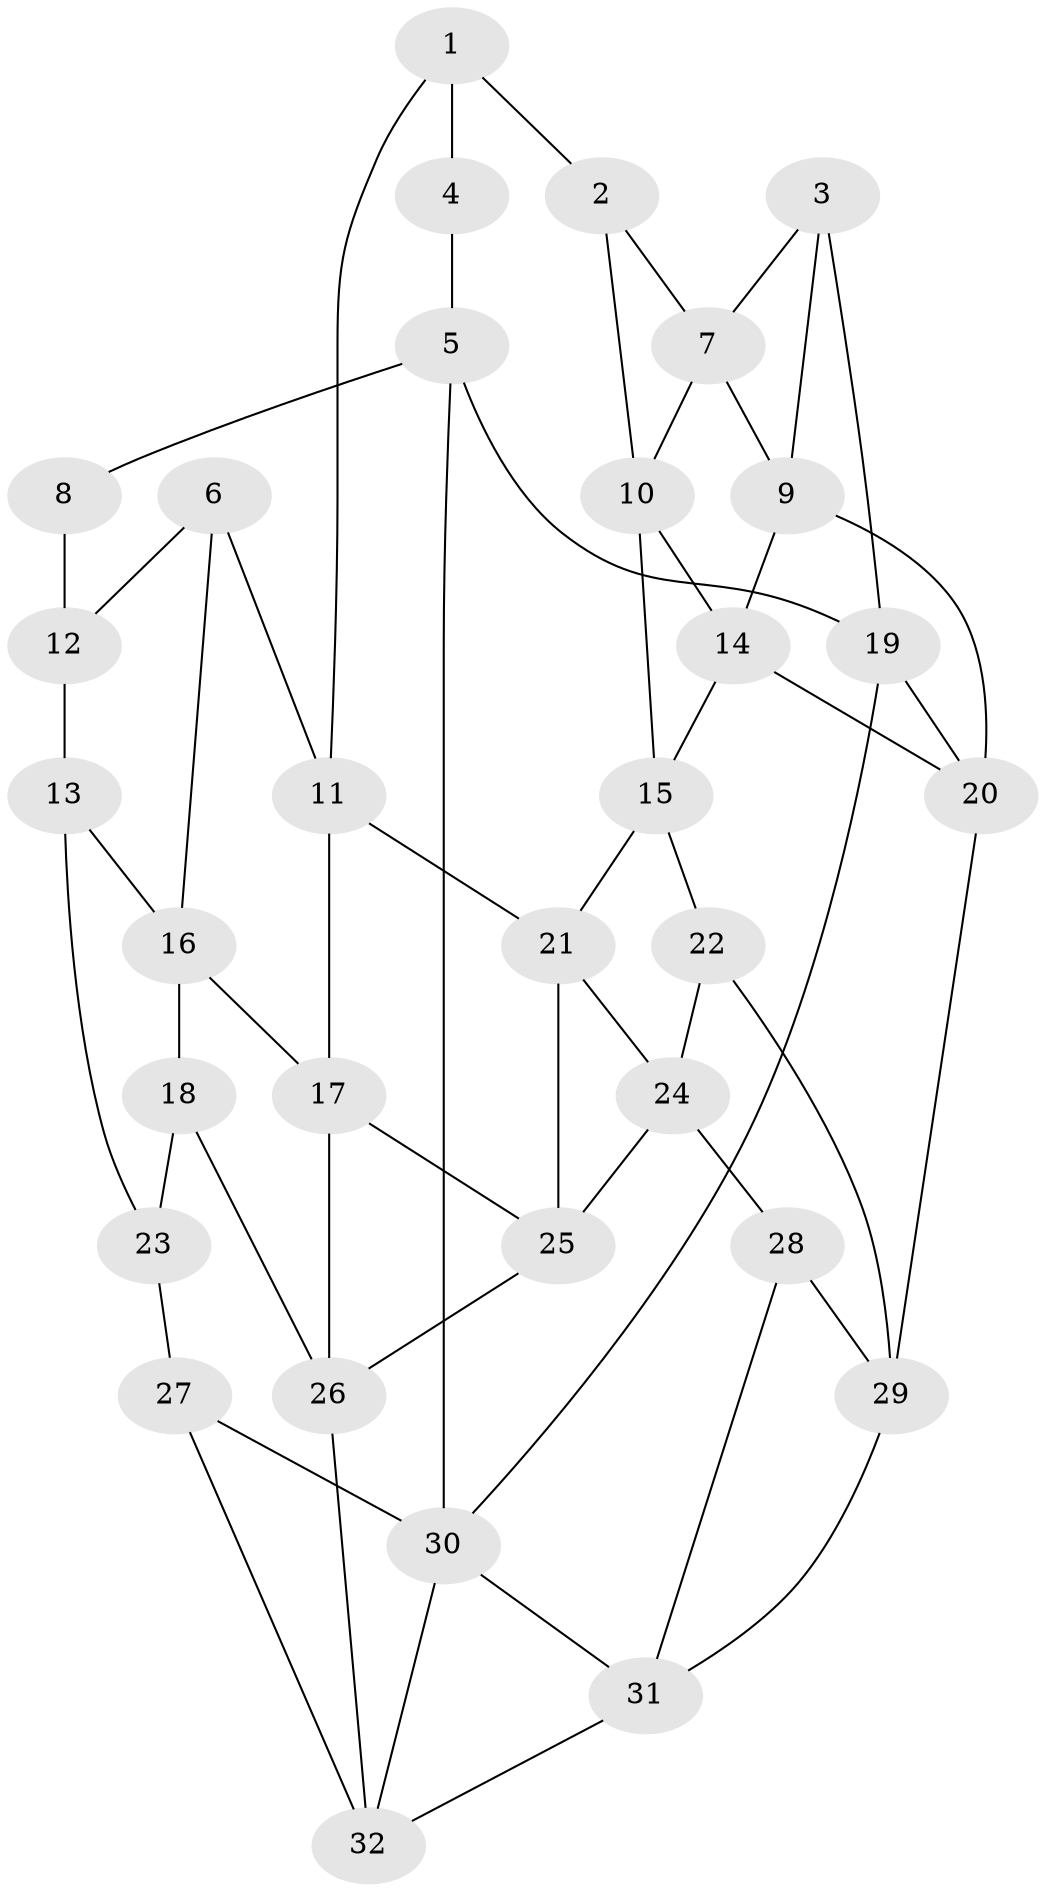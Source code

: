 // original degree distribution, {4: 0.234375, 5: 0.484375, 6: 0.234375, 3: 0.046875}
// Generated by graph-tools (version 1.1) at 2025/03/03/09/25 03:03:22]
// undirected, 32 vertices, 57 edges
graph export_dot {
graph [start="1"]
  node [color=gray90,style=filled];
  1;
  2;
  3;
  4;
  5;
  6;
  7;
  8;
  9;
  10;
  11;
  12;
  13;
  14;
  15;
  16;
  17;
  18;
  19;
  20;
  21;
  22;
  23;
  24;
  25;
  26;
  27;
  28;
  29;
  30;
  31;
  32;
  1 -- 2 [weight=1.0];
  1 -- 4 [weight=1.0];
  1 -- 11 [weight=1.0];
  2 -- 7 [weight=1.0];
  2 -- 10 [weight=1.0];
  3 -- 7 [weight=1.0];
  3 -- 9 [weight=1.0];
  3 -- 19 [weight=1.0];
  4 -- 5 [weight=2.0];
  5 -- 8 [weight=1.0];
  5 -- 19 [weight=1.0];
  5 -- 30 [weight=2.0];
  6 -- 11 [weight=1.0];
  6 -- 12 [weight=1.0];
  6 -- 16 [weight=1.0];
  7 -- 9 [weight=1.0];
  7 -- 10 [weight=1.0];
  8 -- 12 [weight=2.0];
  9 -- 14 [weight=1.0];
  9 -- 20 [weight=1.0];
  10 -- 14 [weight=1.0];
  10 -- 15 [weight=1.0];
  11 -- 17 [weight=1.0];
  11 -- 21 [weight=1.0];
  12 -- 13 [weight=1.0];
  13 -- 16 [weight=1.0];
  13 -- 23 [weight=1.0];
  14 -- 15 [weight=1.0];
  14 -- 20 [weight=1.0];
  15 -- 21 [weight=1.0];
  15 -- 22 [weight=1.0];
  16 -- 17 [weight=1.0];
  16 -- 18 [weight=1.0];
  17 -- 25 [weight=1.0];
  17 -- 26 [weight=1.0];
  18 -- 23 [weight=1.0];
  18 -- 26 [weight=1.0];
  19 -- 20 [weight=1.0];
  19 -- 30 [weight=1.0];
  20 -- 29 [weight=1.0];
  21 -- 24 [weight=1.0];
  21 -- 25 [weight=1.0];
  22 -- 24 [weight=1.0];
  22 -- 29 [weight=1.0];
  23 -- 27 [weight=2.0];
  24 -- 25 [weight=1.0];
  24 -- 28 [weight=1.0];
  25 -- 26 [weight=1.0];
  26 -- 32 [weight=1.0];
  27 -- 30 [weight=1.0];
  27 -- 32 [weight=1.0];
  28 -- 29 [weight=1.0];
  28 -- 31 [weight=1.0];
  29 -- 31 [weight=1.0];
  30 -- 31 [weight=1.0];
  30 -- 32 [weight=1.0];
  31 -- 32 [weight=1.0];
}
